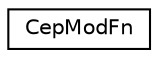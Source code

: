 digraph "Graphical Class Hierarchy"
{
 // LATEX_PDF_SIZE
  edge [fontname="Helvetica",fontsize="10",labelfontname="Helvetica",labelfontsize="10"];
  node [fontname="Helvetica",fontsize="10",shape=record];
  rankdir="LR";
  Node0 [label="CepModFn",height=0.2,width=0.4,color="black", fillcolor="white", style="filled",URL="$class_cep_mod_fn.html",tooltip="This module defines data structures for Fitzhugh-Nagumo cellular activation model for cardiac electro..."];
}
